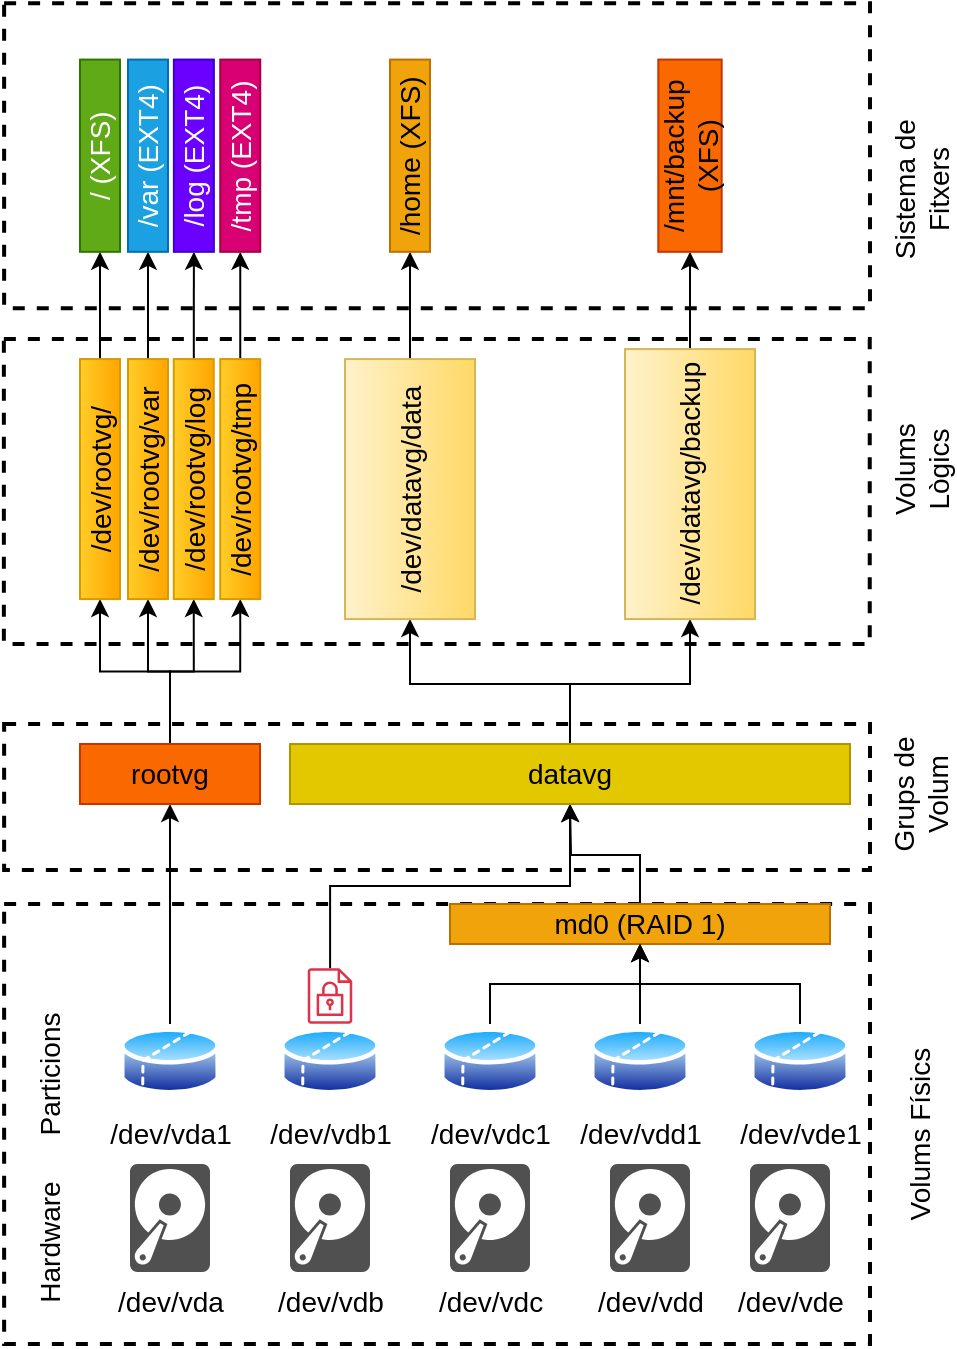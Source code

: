 <mxfile version="22.0.3" type="device">
  <diagram name="lvm-escenari1" id="KQXMWXKt55iKvSPmApP7">
    <mxGraphModel dx="460" dy="2059" grid="1" gridSize="10" guides="1" tooltips="1" connect="1" arrows="1" fold="1" page="1" pageScale="1" pageWidth="827" pageHeight="1169" math="0" shadow="0">
      <root>
        <mxCell id="0" />
        <mxCell id="1" parent="0" />
        <mxCell id="X-8KPxaWrcusCLUO8LVc-70" value="" style="rounded=0;whiteSpace=wrap;html=1;fillColor=none;dashed=1;strokeWidth=2;" vertex="1" parent="1">
          <mxGeometry x="197.06" y="-240.38" width="432.94" height="152.46" as="geometry" />
        </mxCell>
        <mxCell id="X-8KPxaWrcusCLUO8LVc-62" value="" style="rounded=0;whiteSpace=wrap;html=1;fillColor=none;dashed=1;strokeWidth=2;" vertex="1" parent="1">
          <mxGeometry x="196.93" y="-72.46" width="432.94" height="152.46" as="geometry" />
        </mxCell>
        <mxCell id="X-8KPxaWrcusCLUO8LVc-61" value="" style="rounded=0;whiteSpace=wrap;html=1;fillColor=none;dashed=1;strokeWidth=2;" vertex="1" parent="1">
          <mxGeometry x="197.06" y="120" width="432.94" height="73" as="geometry" />
        </mxCell>
        <mxCell id="X-8KPxaWrcusCLUO8LVc-60" value="" style="rounded=0;whiteSpace=wrap;html=1;fillColor=none;dashed=1;strokeWidth=2;" vertex="1" parent="1">
          <mxGeometry x="197.06" y="210" width="432.94" height="220" as="geometry" />
        </mxCell>
        <mxCell id="X-8KPxaWrcusCLUO8LVc-1" value="/dev/vda" style="sketch=0;pointerEvents=1;shadow=0;dashed=0;html=1;strokeColor=none;fillColor=#505050;labelPosition=center;verticalLabelPosition=bottom;verticalAlign=top;outlineConnect=0;align=center;shape=mxgraph.office.devices.hard_disk;fontSize=14;" vertex="1" parent="1">
          <mxGeometry x="260" y="340" width="40" height="54" as="geometry" />
        </mxCell>
        <mxCell id="X-8KPxaWrcusCLUO8LVc-2" value="/dev/vdb" style="sketch=0;pointerEvents=1;shadow=0;dashed=0;html=1;strokeColor=none;fillColor=#505050;labelPosition=center;verticalLabelPosition=bottom;verticalAlign=top;outlineConnect=0;align=center;shape=mxgraph.office.devices.hard_disk;fontSize=14;" vertex="1" parent="1">
          <mxGeometry x="340" y="340" width="40" height="54" as="geometry" />
        </mxCell>
        <mxCell id="X-8KPxaWrcusCLUO8LVc-3" value="/dev/vdc" style="sketch=0;pointerEvents=1;shadow=0;dashed=0;html=1;strokeColor=none;fillColor=#505050;labelPosition=center;verticalLabelPosition=bottom;verticalAlign=top;outlineConnect=0;align=center;shape=mxgraph.office.devices.hard_disk;fontSize=14;" vertex="1" parent="1">
          <mxGeometry x="420" y="340" width="40" height="54" as="geometry" />
        </mxCell>
        <mxCell id="X-8KPxaWrcusCLUO8LVc-4" value="/dev/vdd" style="sketch=0;pointerEvents=1;shadow=0;dashed=0;html=1;strokeColor=none;fillColor=#505050;labelPosition=center;verticalLabelPosition=bottom;verticalAlign=top;outlineConnect=0;align=center;shape=mxgraph.office.devices.hard_disk;fontSize=14;" vertex="1" parent="1">
          <mxGeometry x="500" y="340" width="40" height="54" as="geometry" />
        </mxCell>
        <mxCell id="X-8KPxaWrcusCLUO8LVc-5" value="/dev/vde" style="sketch=0;pointerEvents=1;shadow=0;dashed=0;html=1;strokeColor=none;fillColor=#505050;labelPosition=center;verticalLabelPosition=bottom;verticalAlign=top;outlineConnect=0;align=center;shape=mxgraph.office.devices.hard_disk;fontSize=14;" vertex="1" parent="1">
          <mxGeometry x="570" y="340" width="40" height="54" as="geometry" />
        </mxCell>
        <mxCell id="X-8KPxaWrcusCLUO8LVc-30" style="edgeStyle=orthogonalEdgeStyle;rounded=0;orthogonalLoop=1;jettySize=auto;html=1;entryX=0.5;entryY=1;entryDx=0;entryDy=0;fontSize=14;" edge="1" parent="1" source="X-8KPxaWrcusCLUO8LVc-7" target="X-8KPxaWrcusCLUO8LVc-28">
          <mxGeometry relative="1" as="geometry" />
        </mxCell>
        <mxCell id="X-8KPxaWrcusCLUO8LVc-7" value="/dev/vda1" style="image;aspect=fixed;perimeter=ellipsePerimeter;html=1;align=center;shadow=0;dashed=0;spacingTop=3;image=img/lib/active_directory/database_partition_2.svg;fontSize=14;" vertex="1" parent="1">
          <mxGeometry x="255" y="270" width="50" height="37" as="geometry" />
        </mxCell>
        <mxCell id="X-8KPxaWrcusCLUO8LVc-8" value="/dev/vdb1&lt;br style=&quot;font-size: 14px;&quot;&gt;" style="image;aspect=fixed;perimeter=ellipsePerimeter;html=1;align=center;shadow=0;dashed=0;spacingTop=3;image=img/lib/active_directory/database_partition_2.svg;fontSize=14;" vertex="1" parent="1">
          <mxGeometry x="335" y="270" width="50" height="37" as="geometry" />
        </mxCell>
        <mxCell id="X-8KPxaWrcusCLUO8LVc-33" style="edgeStyle=orthogonalEdgeStyle;rounded=0;orthogonalLoop=1;jettySize=auto;html=1;fontSize=14;" edge="1" parent="1" source="X-8KPxaWrcusCLUO8LVc-12">
          <mxGeometry relative="1" as="geometry">
            <mxPoint x="480" y="160" as="targetPoint" />
          </mxGeometry>
        </mxCell>
        <mxCell id="X-8KPxaWrcusCLUO8LVc-12" value="md0 (RAID 1)" style="rounded=0;whiteSpace=wrap;html=1;fillColor=#f0a30a;fontColor=#000000;strokeColor=#BD7000;fontSize=14;" vertex="1" parent="1">
          <mxGeometry x="420" y="210" width="190" height="20" as="geometry" />
        </mxCell>
        <mxCell id="X-8KPxaWrcusCLUO8LVc-17" style="edgeStyle=orthogonalEdgeStyle;rounded=0;orthogonalLoop=1;jettySize=auto;html=1;entryX=0.5;entryY=1;entryDx=0;entryDy=0;fontSize=14;" edge="1" parent="1" source="X-8KPxaWrcusCLUO8LVc-13" target="X-8KPxaWrcusCLUO8LVc-12">
          <mxGeometry relative="1" as="geometry" />
        </mxCell>
        <mxCell id="X-8KPxaWrcusCLUO8LVc-13" value="/dev/vdc1" style="image;aspect=fixed;perimeter=ellipsePerimeter;html=1;align=center;shadow=0;dashed=0;spacingTop=3;image=img/lib/active_directory/database_partition_2.svg;fontSize=14;" vertex="1" parent="1">
          <mxGeometry x="415" y="270" width="50" height="37" as="geometry" />
        </mxCell>
        <mxCell id="X-8KPxaWrcusCLUO8LVc-18" style="edgeStyle=orthogonalEdgeStyle;rounded=0;orthogonalLoop=1;jettySize=auto;html=1;entryX=0.5;entryY=1;entryDx=0;entryDy=0;fontSize=14;" edge="1" parent="1" source="X-8KPxaWrcusCLUO8LVc-14" target="X-8KPxaWrcusCLUO8LVc-12">
          <mxGeometry relative="1" as="geometry" />
        </mxCell>
        <mxCell id="X-8KPxaWrcusCLUO8LVc-14" value="/dev/vdd1" style="image;aspect=fixed;perimeter=ellipsePerimeter;html=1;align=center;shadow=0;dashed=0;spacingTop=3;image=img/lib/active_directory/database_partition_2.svg;fontSize=14;" vertex="1" parent="1">
          <mxGeometry x="490" y="270" width="50" height="37" as="geometry" />
        </mxCell>
        <mxCell id="X-8KPxaWrcusCLUO8LVc-19" style="edgeStyle=orthogonalEdgeStyle;rounded=0;orthogonalLoop=1;jettySize=auto;html=1;entryX=0.5;entryY=1;entryDx=0;entryDy=0;fontSize=14;" edge="1" parent="1" source="X-8KPxaWrcusCLUO8LVc-15" target="X-8KPxaWrcusCLUO8LVc-12">
          <mxGeometry relative="1" as="geometry" />
        </mxCell>
        <mxCell id="X-8KPxaWrcusCLUO8LVc-15" value="/dev/vde1" style="image;aspect=fixed;perimeter=ellipsePerimeter;html=1;align=center;shadow=0;dashed=0;spacingTop=3;image=img/lib/active_directory/database_partition_2.svg;fontSize=14;" vertex="1" parent="1">
          <mxGeometry x="570" y="270" width="50" height="37" as="geometry" />
        </mxCell>
        <mxCell id="X-8KPxaWrcusCLUO8LVc-20" value="Hardware" style="text;html=1;strokeColor=none;fillColor=none;align=center;verticalAlign=middle;whiteSpace=wrap;rounded=0;rotation=-90;fontSize=14;" vertex="1" parent="1">
          <mxGeometry x="190" y="364" width="60" height="30" as="geometry" />
        </mxCell>
        <mxCell id="X-8KPxaWrcusCLUO8LVc-22" value="Volums Físics" style="text;html=1;strokeColor=none;fillColor=none;align=center;verticalAlign=middle;whiteSpace=wrap;rounded=0;rotation=-90;fontSize=14;" vertex="1" parent="1">
          <mxGeometry x="610" y="310" width="90" height="30" as="geometry" />
        </mxCell>
        <mxCell id="X-8KPxaWrcusCLUO8LVc-25" value="Particions" style="text;html=1;strokeColor=none;fillColor=none;align=center;verticalAlign=middle;whiteSpace=wrap;rounded=0;rotation=-90;fontSize=14;" vertex="1" parent="1">
          <mxGeometry x="190" y="280" width="60" height="30" as="geometry" />
        </mxCell>
        <mxCell id="X-8KPxaWrcusCLUO8LVc-31" style="edgeStyle=orthogonalEdgeStyle;rounded=0;orthogonalLoop=1;jettySize=auto;html=1;entryX=0.5;entryY=1;entryDx=0;entryDy=0;fontSize=14;" edge="1" parent="1" source="X-8KPxaWrcusCLUO8LVc-26" target="X-8KPxaWrcusCLUO8LVc-27">
          <mxGeometry relative="1" as="geometry" />
        </mxCell>
        <mxCell id="X-8KPxaWrcusCLUO8LVc-26" value="" style="sketch=0;outlineConnect=0;fontColor=#232F3E;gradientColor=none;fillColor=#DD344C;strokeColor=none;dashed=0;verticalLabelPosition=bottom;verticalAlign=top;align=center;html=1;fontSize=14;fontStyle=0;aspect=fixed;pointerEvents=1;shape=mxgraph.aws4.encrypted_data;" vertex="1" parent="1">
          <mxGeometry x="348.87" y="242" width="22.26" height="28" as="geometry" />
        </mxCell>
        <mxCell id="X-8KPxaWrcusCLUO8LVc-68" style="edgeStyle=orthogonalEdgeStyle;rounded=0;orthogonalLoop=1;jettySize=auto;html=1;entryX=0;entryY=0.5;entryDx=0;entryDy=0;" edge="1" parent="1" source="X-8KPxaWrcusCLUO8LVc-27" target="X-8KPxaWrcusCLUO8LVc-42">
          <mxGeometry relative="1" as="geometry">
            <Array as="points">
              <mxPoint x="480" y="100" />
              <mxPoint x="400" y="100" />
            </Array>
          </mxGeometry>
        </mxCell>
        <mxCell id="X-8KPxaWrcusCLUO8LVc-69" style="edgeStyle=orthogonalEdgeStyle;rounded=0;orthogonalLoop=1;jettySize=auto;html=1;" edge="1" parent="1" source="X-8KPxaWrcusCLUO8LVc-27" target="X-8KPxaWrcusCLUO8LVc-43">
          <mxGeometry relative="1" as="geometry">
            <Array as="points">
              <mxPoint x="480" y="100" />
              <mxPoint x="540" y="100" />
            </Array>
          </mxGeometry>
        </mxCell>
        <mxCell id="X-8KPxaWrcusCLUO8LVc-27" value="datavg" style="rounded=0;whiteSpace=wrap;html=1;fontSize=14;fillColor=#e3c800;fontColor=#000000;strokeColor=#B09500;" vertex="1" parent="1">
          <mxGeometry x="340" y="130" width="280" height="30" as="geometry" />
        </mxCell>
        <mxCell id="X-8KPxaWrcusCLUO8LVc-64" style="edgeStyle=orthogonalEdgeStyle;rounded=0;orthogonalLoop=1;jettySize=auto;html=1;entryX=0;entryY=0.5;entryDx=0;entryDy=0;" edge="1" parent="1" source="X-8KPxaWrcusCLUO8LVc-28" target="X-8KPxaWrcusCLUO8LVc-37">
          <mxGeometry relative="1" as="geometry" />
        </mxCell>
        <mxCell id="X-8KPxaWrcusCLUO8LVc-65" style="edgeStyle=orthogonalEdgeStyle;rounded=0;orthogonalLoop=1;jettySize=auto;html=1;" edge="1" parent="1" source="X-8KPxaWrcusCLUO8LVc-28" target="X-8KPxaWrcusCLUO8LVc-38">
          <mxGeometry relative="1" as="geometry" />
        </mxCell>
        <mxCell id="X-8KPxaWrcusCLUO8LVc-66" style="edgeStyle=orthogonalEdgeStyle;rounded=0;orthogonalLoop=1;jettySize=auto;html=1;entryX=0;entryY=0.5;entryDx=0;entryDy=0;" edge="1" parent="1" source="X-8KPxaWrcusCLUO8LVc-28" target="X-8KPxaWrcusCLUO8LVc-39">
          <mxGeometry relative="1" as="geometry" />
        </mxCell>
        <mxCell id="X-8KPxaWrcusCLUO8LVc-67" style="edgeStyle=orthogonalEdgeStyle;rounded=0;orthogonalLoop=1;jettySize=auto;html=1;entryX=0;entryY=0.5;entryDx=0;entryDy=0;" edge="1" parent="1" source="X-8KPxaWrcusCLUO8LVc-28" target="X-8KPxaWrcusCLUO8LVc-40">
          <mxGeometry relative="1" as="geometry" />
        </mxCell>
        <mxCell id="X-8KPxaWrcusCLUO8LVc-28" value="rootvg" style="rounded=0;whiteSpace=wrap;html=1;fontSize=14;fillColor=#fa6800;fontColor=#000000;strokeColor=#C73500;" vertex="1" parent="1">
          <mxGeometry x="235" y="130" width="90" height="30" as="geometry" />
        </mxCell>
        <mxCell id="X-8KPxaWrcusCLUO8LVc-29" value="Grups de Volum" style="text;html=1;strokeColor=none;fillColor=none;align=center;verticalAlign=middle;whiteSpace=wrap;rounded=0;rotation=-90;fontSize=14;" vertex="1" parent="1">
          <mxGeometry x="610" y="140" width="90" height="30" as="geometry" />
        </mxCell>
        <mxCell id="X-8KPxaWrcusCLUO8LVc-36" value="Volums Lògics" style="text;html=1;strokeColor=none;fillColor=none;align=center;verticalAlign=middle;whiteSpace=wrap;rounded=0;rotation=-90;fontSize=14;" vertex="1" parent="1">
          <mxGeometry x="610" y="-22.46" width="90" height="30" as="geometry" />
        </mxCell>
        <mxCell id="X-8KPxaWrcusCLUO8LVc-52" style="edgeStyle=orthogonalEdgeStyle;rounded=0;orthogonalLoop=1;jettySize=auto;html=1;entryX=0;entryY=0.5;entryDx=0;entryDy=0;fontSize=14;" edge="1" parent="1" source="X-8KPxaWrcusCLUO8LVc-37" target="X-8KPxaWrcusCLUO8LVc-48">
          <mxGeometry relative="1" as="geometry" />
        </mxCell>
        <mxCell id="X-8KPxaWrcusCLUO8LVc-37" value="/dev/rootvg/" style="rounded=0;whiteSpace=wrap;html=1;rotation=-90;fontSize=14;fillColor=#ffcd28;gradientColor=#ffa500;strokeColor=#d79b00;" vertex="1" parent="1">
          <mxGeometry x="185" y="-12.46" width="120" height="20" as="geometry" />
        </mxCell>
        <mxCell id="X-8KPxaWrcusCLUO8LVc-51" style="edgeStyle=orthogonalEdgeStyle;rounded=0;orthogonalLoop=1;jettySize=auto;html=1;entryX=0;entryY=0.5;entryDx=0;entryDy=0;fontSize=14;" edge="1" parent="1" source="X-8KPxaWrcusCLUO8LVc-38" target="X-8KPxaWrcusCLUO8LVc-47">
          <mxGeometry relative="1" as="geometry" />
        </mxCell>
        <mxCell id="X-8KPxaWrcusCLUO8LVc-38" value="/dev/rootvg/var" style="rounded=0;whiteSpace=wrap;html=1;rotation=-90;fontSize=14;fillColor=#ffcd28;gradientColor=#ffa500;strokeColor=#d79b00;" vertex="1" parent="1">
          <mxGeometry x="209" y="-12.46" width="120" height="20" as="geometry" />
        </mxCell>
        <mxCell id="X-8KPxaWrcusCLUO8LVc-53" style="edgeStyle=orthogonalEdgeStyle;rounded=0;orthogonalLoop=1;jettySize=auto;html=1;entryX=0;entryY=0.5;entryDx=0;entryDy=0;fontSize=14;" edge="1" parent="1" source="X-8KPxaWrcusCLUO8LVc-39" target="X-8KPxaWrcusCLUO8LVc-49">
          <mxGeometry relative="1" as="geometry" />
        </mxCell>
        <mxCell id="X-8KPxaWrcusCLUO8LVc-39" value="/dev/rootvg/log" style="rounded=0;whiteSpace=wrap;html=1;rotation=-90;fontSize=14;fillColor=#ffcd28;gradientColor=#ffa500;strokeColor=#d79b00;" vertex="1" parent="1">
          <mxGeometry x="231.87" y="-12.46" width="120" height="20" as="geometry" />
        </mxCell>
        <mxCell id="X-8KPxaWrcusCLUO8LVc-54" style="edgeStyle=orthogonalEdgeStyle;rounded=0;orthogonalLoop=1;jettySize=auto;html=1;entryX=0;entryY=0.5;entryDx=0;entryDy=0;fontSize=14;" edge="1" parent="1" source="X-8KPxaWrcusCLUO8LVc-40" target="X-8KPxaWrcusCLUO8LVc-50">
          <mxGeometry relative="1" as="geometry" />
        </mxCell>
        <mxCell id="X-8KPxaWrcusCLUO8LVc-40" value="/dev/rootvg/tmp" style="rounded=0;whiteSpace=wrap;html=1;rotation=-90;fontSize=14;fillColor=#ffcd28;gradientColor=#ffa500;strokeColor=#d79b00;" vertex="1" parent="1">
          <mxGeometry x="255.13" y="-12.46" width="120" height="20" as="geometry" />
        </mxCell>
        <mxCell id="X-8KPxaWrcusCLUO8LVc-56" style="edgeStyle=orthogonalEdgeStyle;rounded=0;orthogonalLoop=1;jettySize=auto;html=1;entryX=0;entryY=0.5;entryDx=0;entryDy=0;fontSize=14;" edge="1" parent="1" source="X-8KPxaWrcusCLUO8LVc-42" target="X-8KPxaWrcusCLUO8LVc-55">
          <mxGeometry relative="1" as="geometry" />
        </mxCell>
        <mxCell id="X-8KPxaWrcusCLUO8LVc-42" value="/dev/datavg/data" style="rounded=0;whiteSpace=wrap;html=1;rotation=-90;fontSize=14;fillColor=#fff2cc;gradientColor=#ffd966;strokeColor=#d6b656;" vertex="1" parent="1">
          <mxGeometry x="335" y="-29.96" width="130" height="65" as="geometry" />
        </mxCell>
        <mxCell id="X-8KPxaWrcusCLUO8LVc-59" style="edgeStyle=orthogonalEdgeStyle;rounded=0;orthogonalLoop=1;jettySize=auto;html=1;entryX=0;entryY=0.5;entryDx=0;entryDy=0;fontSize=14;" edge="1" parent="1" source="X-8KPxaWrcusCLUO8LVc-43" target="X-8KPxaWrcusCLUO8LVc-58">
          <mxGeometry relative="1" as="geometry" />
        </mxCell>
        <mxCell id="X-8KPxaWrcusCLUO8LVc-43" value="/dev/datavg/backup" style="rounded=0;whiteSpace=wrap;html=1;rotation=-90;fontSize=14;fillColor=#fff2cc;gradientColor=#ffd966;strokeColor=#d6b656;" vertex="1" parent="1">
          <mxGeometry x="472.5" y="-32.46" width="135" height="65" as="geometry" />
        </mxCell>
        <mxCell id="X-8KPxaWrcusCLUO8LVc-44" value="Sistema de Fitxers" style="text;html=1;strokeColor=none;fillColor=none;align=center;verticalAlign=middle;whiteSpace=wrap;rounded=0;rotation=-90;fontSize=14;" vertex="1" parent="1">
          <mxGeometry x="610" y="-162.46" width="90" height="30" as="geometry" />
        </mxCell>
        <mxCell id="X-8KPxaWrcusCLUO8LVc-47" value="/var (EXT4)" style="rounded=0;whiteSpace=wrap;html=1;rotation=-90;fontSize=14;fillColor=#1ba1e2;fontColor=#ffffff;strokeColor=#006EAF;" vertex="1" parent="1">
          <mxGeometry x="220.93" y="-174.15" width="96.13" height="20" as="geometry" />
        </mxCell>
        <mxCell id="X-8KPxaWrcusCLUO8LVc-48" value="/ (XFS)" style="rounded=0;whiteSpace=wrap;html=1;rotation=-90;fontSize=14;fillColor=#60a917;fontColor=#ffffff;strokeColor=#2D7600;" vertex="1" parent="1">
          <mxGeometry x="196.93" y="-174.15" width="96.13" height="20" as="geometry" />
        </mxCell>
        <mxCell id="X-8KPxaWrcusCLUO8LVc-49" value="/log (EXT4)" style="rounded=0;whiteSpace=wrap;html=1;rotation=-90;fontSize=14;fillColor=#6a00ff;fontColor=#ffffff;strokeColor=#3700CC;" vertex="1" parent="1">
          <mxGeometry x="243.87" y="-174.15" width="96.13" height="20" as="geometry" />
        </mxCell>
        <mxCell id="X-8KPxaWrcusCLUO8LVc-50" value="/tmp (EXT4)" style="rounded=0;whiteSpace=wrap;html=1;rotation=-90;fontSize=14;fillColor=#d80073;fontColor=#ffffff;strokeColor=#A50040;" vertex="1" parent="1">
          <mxGeometry x="267.06" y="-174.15" width="96.13" height="20" as="geometry" />
        </mxCell>
        <mxCell id="X-8KPxaWrcusCLUO8LVc-55" value="/home (XFS)" style="rounded=0;whiteSpace=wrap;html=1;rotation=-90;fontSize=14;fillColor=#f0a30a;fontColor=#000000;strokeColor=#BD7000;" vertex="1" parent="1">
          <mxGeometry x="351.93" y="-174.15" width="96.13" height="20" as="geometry" />
        </mxCell>
        <mxCell id="X-8KPxaWrcusCLUO8LVc-58" value="/mnt/backup (XFS)" style="rounded=0;whiteSpace=wrap;html=1;rotation=-90;fontSize=14;fillColor=#fa6800;fontColor=#000000;strokeColor=#C73500;" vertex="1" parent="1">
          <mxGeometry x="491.93" y="-180" width="96.13" height="31.69" as="geometry" />
        </mxCell>
      </root>
    </mxGraphModel>
  </diagram>
</mxfile>
